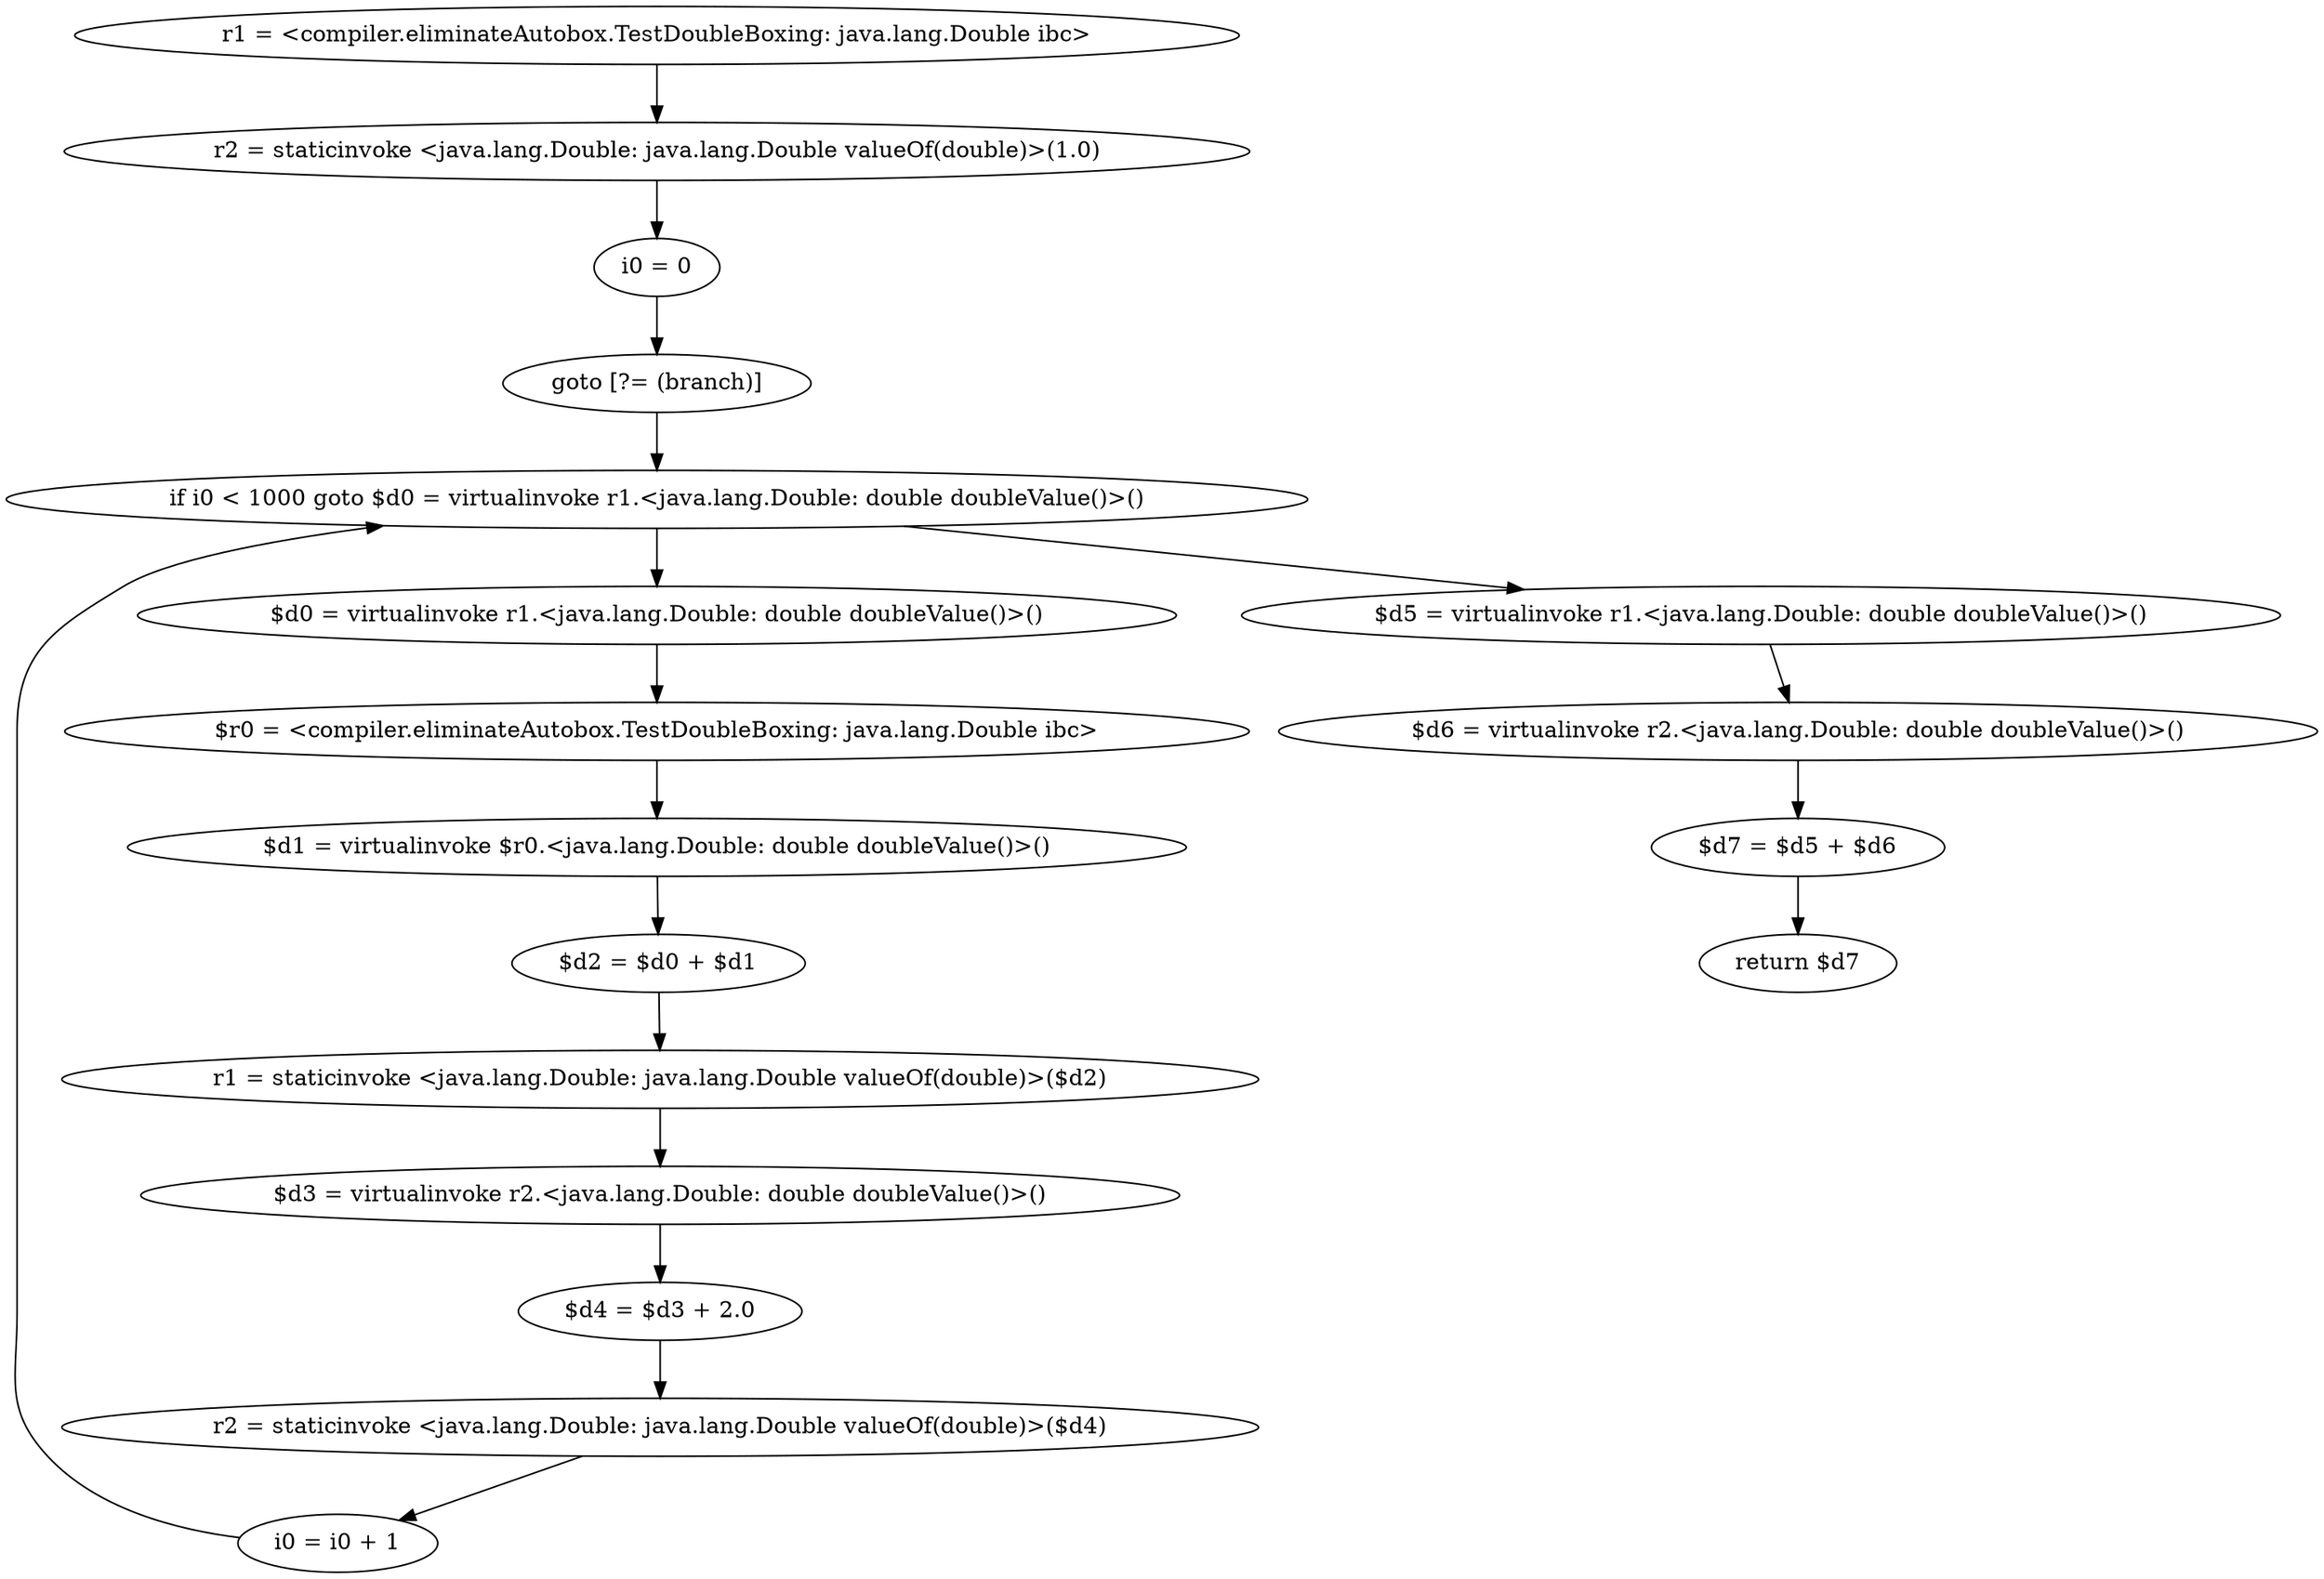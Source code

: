 digraph "unitGraph" {
    "r1 = <compiler.eliminateAutobox.TestDoubleBoxing: java.lang.Double ibc>"
    "r2 = staticinvoke <java.lang.Double: java.lang.Double valueOf(double)>(1.0)"
    "i0 = 0"
    "goto [?= (branch)]"
    "$d0 = virtualinvoke r1.<java.lang.Double: double doubleValue()>()"
    "$r0 = <compiler.eliminateAutobox.TestDoubleBoxing: java.lang.Double ibc>"
    "$d1 = virtualinvoke $r0.<java.lang.Double: double doubleValue()>()"
    "$d2 = $d0 + $d1"
    "r1 = staticinvoke <java.lang.Double: java.lang.Double valueOf(double)>($d2)"
    "$d3 = virtualinvoke r2.<java.lang.Double: double doubleValue()>()"
    "$d4 = $d3 + 2.0"
    "r2 = staticinvoke <java.lang.Double: java.lang.Double valueOf(double)>($d4)"
    "i0 = i0 + 1"
    "if i0 < 1000 goto $d0 = virtualinvoke r1.<java.lang.Double: double doubleValue()>()"
    "$d5 = virtualinvoke r1.<java.lang.Double: double doubleValue()>()"
    "$d6 = virtualinvoke r2.<java.lang.Double: double doubleValue()>()"
    "$d7 = $d5 + $d6"
    "return $d7"
    "r1 = <compiler.eliminateAutobox.TestDoubleBoxing: java.lang.Double ibc>"->"r2 = staticinvoke <java.lang.Double: java.lang.Double valueOf(double)>(1.0)";
    "r2 = staticinvoke <java.lang.Double: java.lang.Double valueOf(double)>(1.0)"->"i0 = 0";
    "i0 = 0"->"goto [?= (branch)]";
    "goto [?= (branch)]"->"if i0 < 1000 goto $d0 = virtualinvoke r1.<java.lang.Double: double doubleValue()>()";
    "$d0 = virtualinvoke r1.<java.lang.Double: double doubleValue()>()"->"$r0 = <compiler.eliminateAutobox.TestDoubleBoxing: java.lang.Double ibc>";
    "$r0 = <compiler.eliminateAutobox.TestDoubleBoxing: java.lang.Double ibc>"->"$d1 = virtualinvoke $r0.<java.lang.Double: double doubleValue()>()";
    "$d1 = virtualinvoke $r0.<java.lang.Double: double doubleValue()>()"->"$d2 = $d0 + $d1";
    "$d2 = $d0 + $d1"->"r1 = staticinvoke <java.lang.Double: java.lang.Double valueOf(double)>($d2)";
    "r1 = staticinvoke <java.lang.Double: java.lang.Double valueOf(double)>($d2)"->"$d3 = virtualinvoke r2.<java.lang.Double: double doubleValue()>()";
    "$d3 = virtualinvoke r2.<java.lang.Double: double doubleValue()>()"->"$d4 = $d3 + 2.0";
    "$d4 = $d3 + 2.0"->"r2 = staticinvoke <java.lang.Double: java.lang.Double valueOf(double)>($d4)";
    "r2 = staticinvoke <java.lang.Double: java.lang.Double valueOf(double)>($d4)"->"i0 = i0 + 1";
    "i0 = i0 + 1"->"if i0 < 1000 goto $d0 = virtualinvoke r1.<java.lang.Double: double doubleValue()>()";
    "if i0 < 1000 goto $d0 = virtualinvoke r1.<java.lang.Double: double doubleValue()>()"->"$d5 = virtualinvoke r1.<java.lang.Double: double doubleValue()>()";
    "if i0 < 1000 goto $d0 = virtualinvoke r1.<java.lang.Double: double doubleValue()>()"->"$d0 = virtualinvoke r1.<java.lang.Double: double doubleValue()>()";
    "$d5 = virtualinvoke r1.<java.lang.Double: double doubleValue()>()"->"$d6 = virtualinvoke r2.<java.lang.Double: double doubleValue()>()";
    "$d6 = virtualinvoke r2.<java.lang.Double: double doubleValue()>()"->"$d7 = $d5 + $d6";
    "$d7 = $d5 + $d6"->"return $d7";
}
